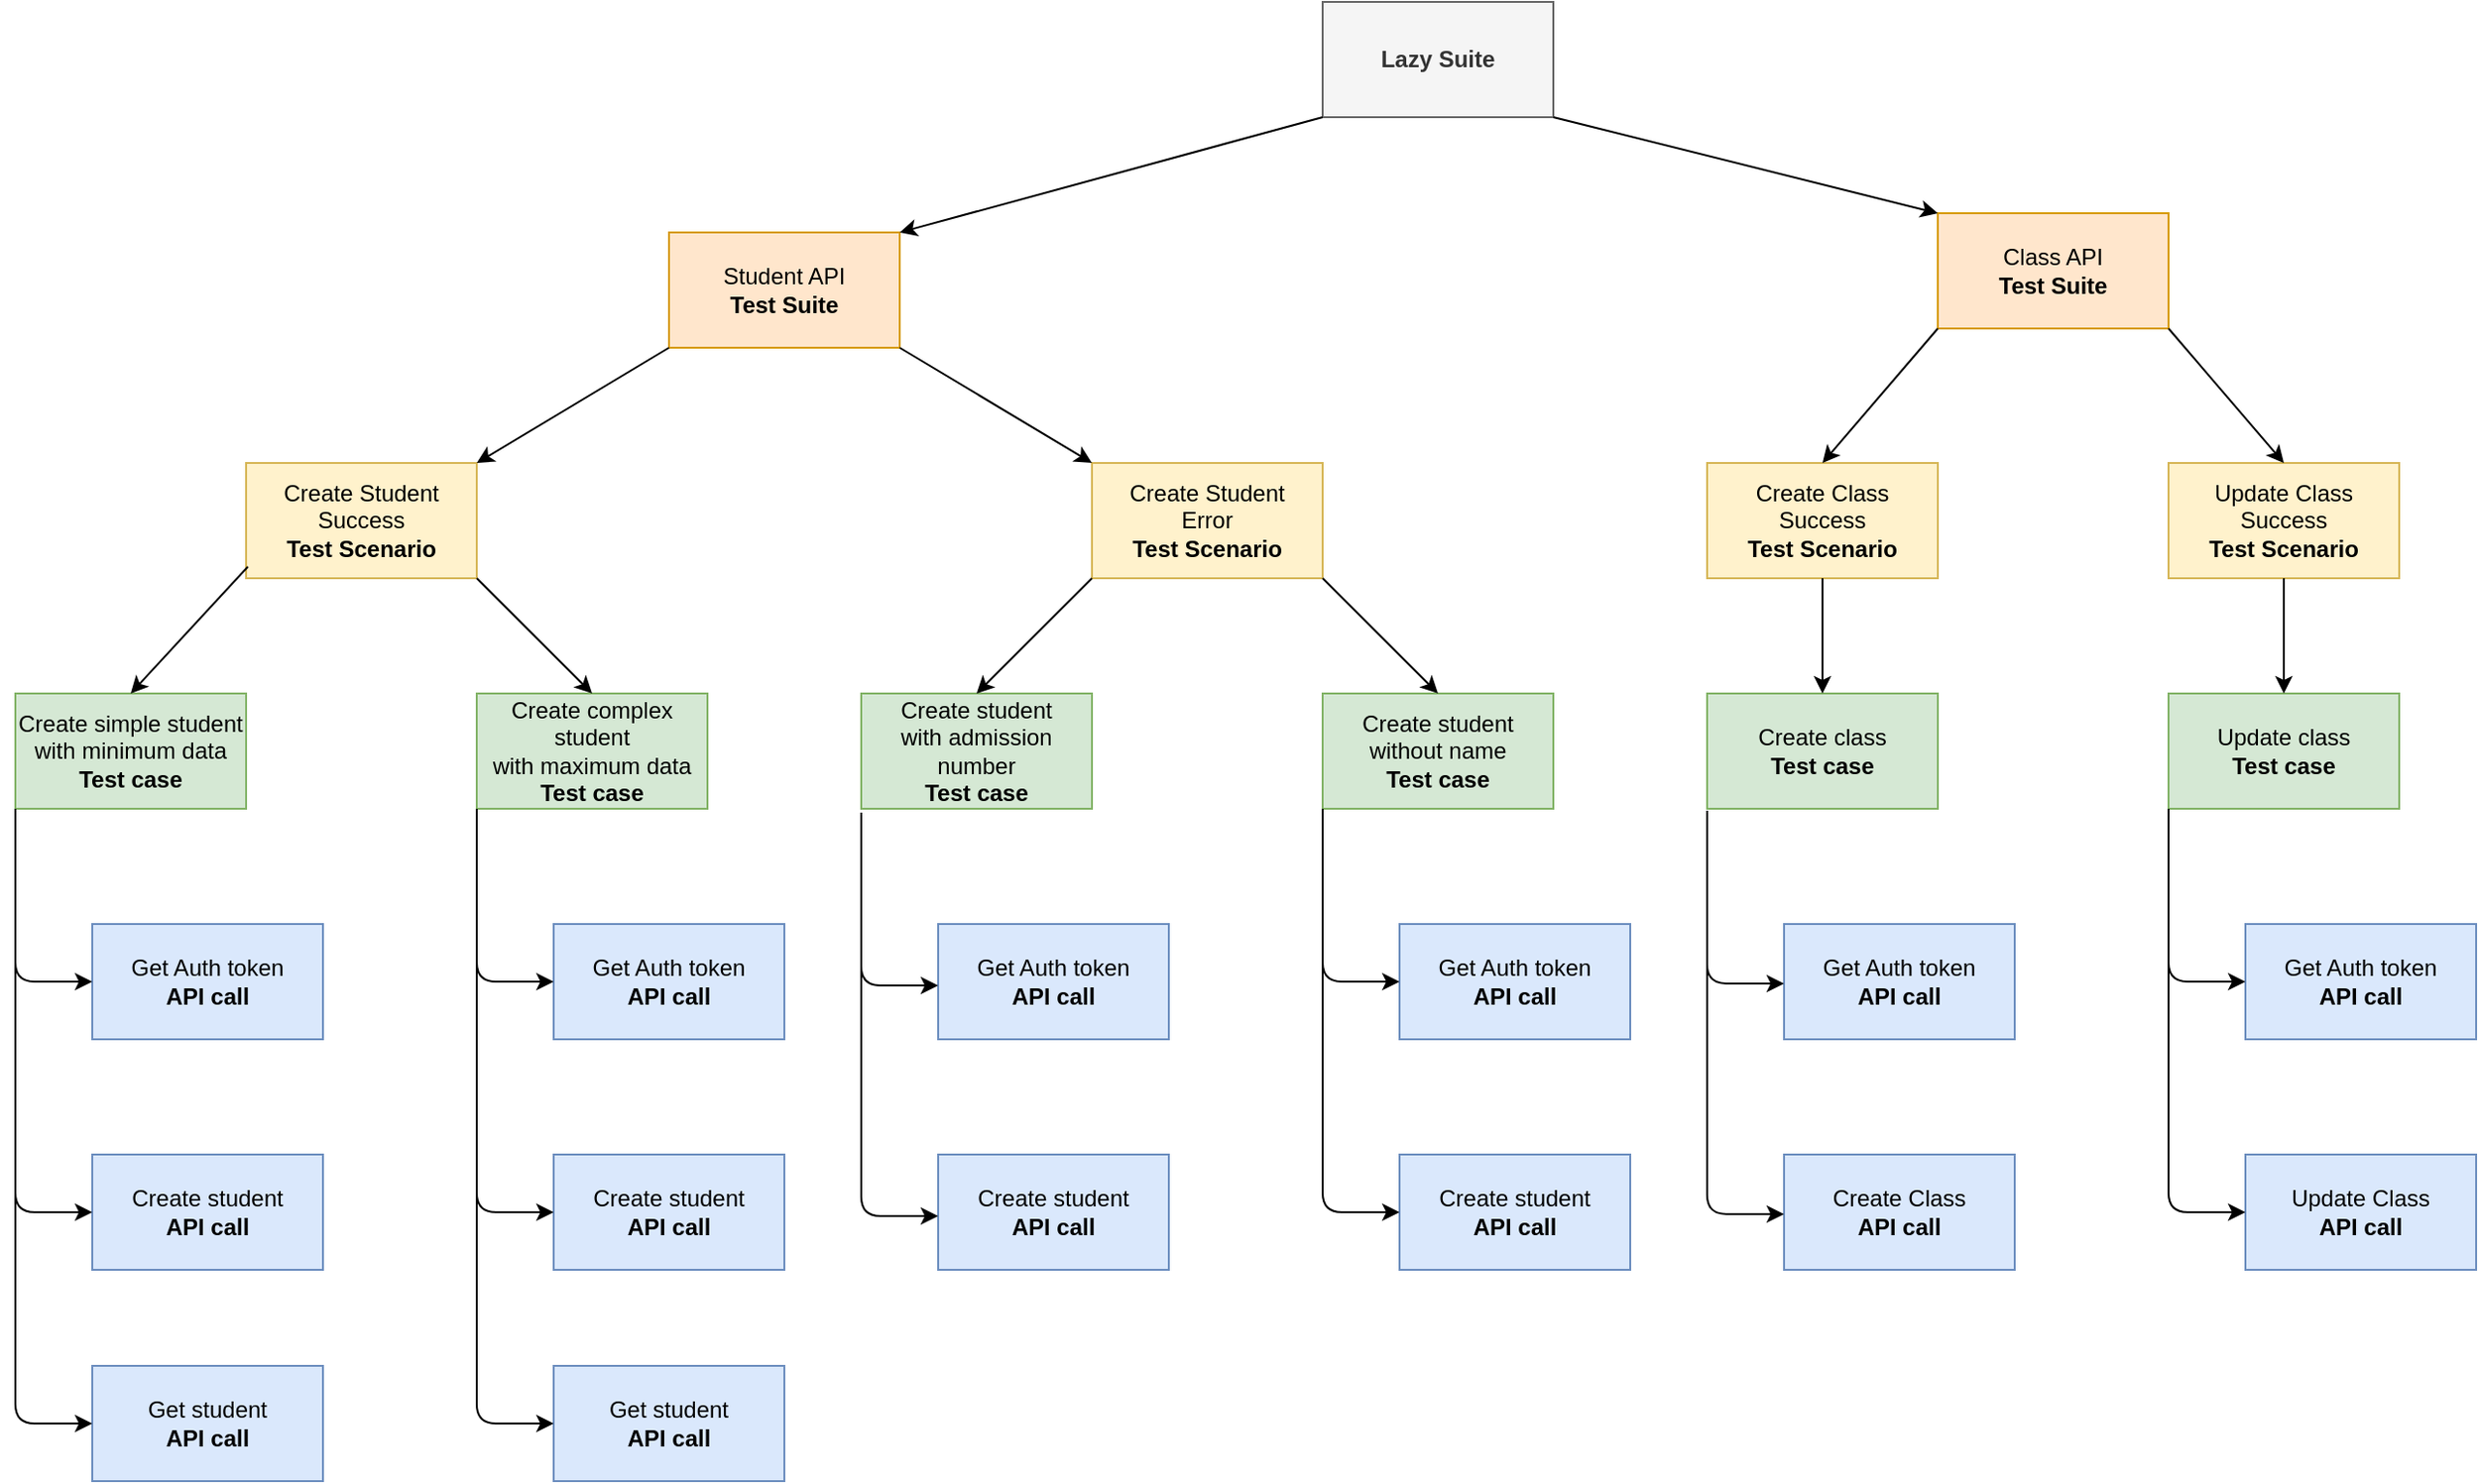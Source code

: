 <mxfile version="12.9.7" type="device"><diagram id="zbqR8eJ-utmt8EVd7Cw1" name="Page-1"><mxGraphModel dx="1651" dy="494" grid="1" gridSize="10" guides="1" tooltips="1" connect="1" arrows="1" fold="1" page="1" pageScale="1" pageWidth="850" pageHeight="1100" math="0" shadow="0"><root><mxCell id="0"/><mxCell id="1" parent="0"/><mxCell id="OnIW1pxpIP-Adph0zlfm-1" value="&lt;b&gt;Lazy Suite&lt;/b&gt;" style="rounded=0;whiteSpace=wrap;html=1;fillColor=#f5f5f5;strokeColor=#666666;fontColor=#333333;" vertex="1" parent="1"><mxGeometry x="320" y="80" width="120" height="60" as="geometry"/></mxCell><mxCell id="OnIW1pxpIP-Adph0zlfm-2" value="Student API&lt;br&gt;&lt;b&gt;Test Suite&lt;/b&gt;" style="rounded=0;whiteSpace=wrap;html=1;fillColor=#ffe6cc;strokeColor=#d79b00;" vertex="1" parent="1"><mxGeometry x="-20" y="200" width="120" height="60" as="geometry"/></mxCell><mxCell id="OnIW1pxpIP-Adph0zlfm-3" value="Class API&lt;br&gt;&lt;b&gt;Test Suite&lt;/b&gt;" style="rounded=0;whiteSpace=wrap;html=1;fillColor=#ffe6cc;strokeColor=#d79b00;" vertex="1" parent="1"><mxGeometry x="640" y="190" width="120" height="60" as="geometry"/></mxCell><mxCell id="OnIW1pxpIP-Adph0zlfm-4" value="Create Student Success&lt;br&gt;&lt;b&gt;Test Scenario&lt;/b&gt;" style="rounded=0;whiteSpace=wrap;html=1;fillColor=#fff2cc;strokeColor=#d6b656;" vertex="1" parent="1"><mxGeometry x="-240" y="320" width="120" height="60" as="geometry"/></mxCell><mxCell id="OnIW1pxpIP-Adph0zlfm-5" value="Create Student&lt;br&gt;Error&lt;br&gt;&lt;b&gt;Test Scenario&lt;/b&gt;" style="rounded=0;whiteSpace=wrap;html=1;fillColor=#fff2cc;strokeColor=#d6b656;" vertex="1" parent="1"><mxGeometry x="200" y="320" width="120" height="60" as="geometry"/></mxCell><mxCell id="OnIW1pxpIP-Adph0zlfm-6" value="Create Class&lt;br&gt;Success&lt;br&gt;&lt;b&gt;Test Scenario&lt;/b&gt;" style="rounded=0;whiteSpace=wrap;html=1;fillColor=#fff2cc;strokeColor=#d6b656;" vertex="1" parent="1"><mxGeometry x="520" y="320" width="120" height="60" as="geometry"/></mxCell><mxCell id="OnIW1pxpIP-Adph0zlfm-7" value="Update Class&lt;br&gt;Success&lt;br&gt;&lt;b&gt;Test Scenario&lt;/b&gt;" style="rounded=0;whiteSpace=wrap;html=1;fillColor=#fff2cc;strokeColor=#d6b656;" vertex="1" parent="1"><mxGeometry x="760" y="320" width="120" height="60" as="geometry"/></mxCell><mxCell id="OnIW1pxpIP-Adph0zlfm-9" value="Create simple student&lt;br&gt;with minimum data&lt;br&gt;&lt;b&gt;Test case&lt;/b&gt;" style="rounded=0;whiteSpace=wrap;html=1;fillColor=#d5e8d4;strokeColor=#82b366;" vertex="1" parent="1"><mxGeometry x="-360" y="440" width="120" height="60" as="geometry"/></mxCell><mxCell id="OnIW1pxpIP-Adph0zlfm-10" value="&lt;span style=&quot;white-space: normal&quot;&gt;Create complex student&lt;/span&gt;&lt;br style=&quot;white-space: normal&quot;&gt;&lt;span style=&quot;white-space: normal&quot;&gt;with maximum data&lt;/span&gt;&lt;br style=&quot;white-space: normal&quot;&gt;&lt;span style=&quot;white-space: normal&quot;&gt;&lt;b&gt;Test case&lt;/b&gt;&lt;/span&gt;" style="rounded=0;whiteSpace=wrap;html=1;fillColor=#d5e8d4;strokeColor=#82b366;" vertex="1" parent="1"><mxGeometry x="-120" y="440" width="120" height="60" as="geometry"/></mxCell><mxCell id="OnIW1pxpIP-Adph0zlfm-11" value="Get Auth token&lt;br&gt;&lt;b&gt;API call&lt;/b&gt;" style="rounded=0;whiteSpace=wrap;html=1;fillColor=#dae8fc;strokeColor=#6c8ebf;" vertex="1" parent="1"><mxGeometry x="-320" y="560" width="120" height="60" as="geometry"/></mxCell><mxCell id="OnIW1pxpIP-Adph0zlfm-12" value="&lt;span style=&quot;white-space: normal&quot;&gt;Create student&lt;/span&gt;&lt;br style=&quot;white-space: normal&quot;&gt;&lt;span style=&quot;white-space: normal&quot;&gt;&lt;b&gt;API call&lt;/b&gt;&lt;/span&gt;" style="rounded=0;whiteSpace=wrap;html=1;fillColor=#dae8fc;strokeColor=#6c8ebf;" vertex="1" parent="1"><mxGeometry x="-320" y="680" width="120" height="60" as="geometry"/></mxCell><mxCell id="OnIW1pxpIP-Adph0zlfm-13" value="&lt;span style=&quot;white-space: normal&quot;&gt;Get student&lt;/span&gt;&lt;br style=&quot;white-space: normal&quot;&gt;&lt;span style=&quot;white-space: normal&quot;&gt;&lt;b&gt;API call&lt;/b&gt;&lt;/span&gt;" style="rounded=0;whiteSpace=wrap;html=1;fillColor=#dae8fc;strokeColor=#6c8ebf;" vertex="1" parent="1"><mxGeometry x="-320" y="790" width="120" height="60" as="geometry"/></mxCell><mxCell id="OnIW1pxpIP-Adph0zlfm-15" value="Get Auth token&lt;br&gt;&lt;b&gt;API call&lt;/b&gt;" style="rounded=0;whiteSpace=wrap;html=1;fillColor=#dae8fc;strokeColor=#6c8ebf;" vertex="1" parent="1"><mxGeometry x="-80" y="560" width="120" height="60" as="geometry"/></mxCell><mxCell id="OnIW1pxpIP-Adph0zlfm-16" value="&lt;span style=&quot;white-space: normal&quot;&gt;Create student&lt;/span&gt;&lt;br style=&quot;white-space: normal&quot;&gt;&lt;span style=&quot;white-space: normal&quot;&gt;&lt;b&gt;API call&lt;/b&gt;&lt;/span&gt;" style="rounded=0;whiteSpace=wrap;html=1;fillColor=#dae8fc;strokeColor=#6c8ebf;" vertex="1" parent="1"><mxGeometry x="-80" y="680" width="120" height="60" as="geometry"/></mxCell><mxCell id="OnIW1pxpIP-Adph0zlfm-17" value="&lt;span style=&quot;white-space: normal&quot;&gt;Get student&lt;/span&gt;&lt;br style=&quot;white-space: normal&quot;&gt;&lt;span style=&quot;white-space: normal&quot;&gt;&lt;b&gt;API call&lt;/b&gt;&lt;/span&gt;" style="rounded=0;whiteSpace=wrap;html=1;fillColor=#dae8fc;strokeColor=#6c8ebf;" vertex="1" parent="1"><mxGeometry x="-80" y="790" width="120" height="60" as="geometry"/></mxCell><mxCell id="OnIW1pxpIP-Adph0zlfm-18" value="Create student&lt;br&gt;with admission number&lt;br&gt;&lt;b&gt;Test case&lt;/b&gt;" style="rounded=0;whiteSpace=wrap;html=1;fillColor=#d5e8d4;strokeColor=#82b366;" vertex="1" parent="1"><mxGeometry x="80" y="440" width="120" height="60" as="geometry"/></mxCell><mxCell id="OnIW1pxpIP-Adph0zlfm-19" value="Create student without name&lt;br style=&quot;white-space: normal&quot;&gt;&lt;span style=&quot;white-space: normal&quot;&gt;&lt;b&gt;Test case&lt;/b&gt;&lt;/span&gt;" style="rounded=0;whiteSpace=wrap;html=1;fillColor=#d5e8d4;strokeColor=#82b366;" vertex="1" parent="1"><mxGeometry x="320" y="440" width="120" height="60" as="geometry"/></mxCell><mxCell id="OnIW1pxpIP-Adph0zlfm-20" value="Get Auth token&lt;br&gt;&lt;b&gt;API call&lt;/b&gt;" style="rounded=0;whiteSpace=wrap;html=1;fillColor=#dae8fc;strokeColor=#6c8ebf;" vertex="1" parent="1"><mxGeometry x="120" y="560" width="120" height="60" as="geometry"/></mxCell><mxCell id="OnIW1pxpIP-Adph0zlfm-21" value="&lt;span style=&quot;white-space: normal&quot;&gt;Create student&lt;/span&gt;&lt;br style=&quot;white-space: normal&quot;&gt;&lt;span style=&quot;white-space: normal&quot;&gt;&lt;b&gt;API call&lt;/b&gt;&lt;/span&gt;" style="rounded=0;whiteSpace=wrap;html=1;fillColor=#dae8fc;strokeColor=#6c8ebf;" vertex="1" parent="1"><mxGeometry x="120" y="680" width="120" height="60" as="geometry"/></mxCell><mxCell id="OnIW1pxpIP-Adph0zlfm-23" value="Get Auth token&lt;br&gt;&lt;b&gt;API call&lt;/b&gt;" style="rounded=0;whiteSpace=wrap;html=1;fillColor=#dae8fc;strokeColor=#6c8ebf;" vertex="1" parent="1"><mxGeometry x="360" y="560" width="120" height="60" as="geometry"/></mxCell><mxCell id="OnIW1pxpIP-Adph0zlfm-24" value="&lt;span style=&quot;white-space: normal&quot;&gt;Create student&lt;/span&gt;&lt;br style=&quot;white-space: normal&quot;&gt;&lt;span style=&quot;white-space: normal&quot;&gt;&lt;b&gt;API call&lt;/b&gt;&lt;/span&gt;" style="rounded=0;whiteSpace=wrap;html=1;fillColor=#dae8fc;strokeColor=#6c8ebf;" vertex="1" parent="1"><mxGeometry x="360" y="680" width="120" height="60" as="geometry"/></mxCell><mxCell id="OnIW1pxpIP-Adph0zlfm-26" value="Create class&lt;br style=&quot;white-space: normal&quot;&gt;&lt;span style=&quot;white-space: normal&quot;&gt;&lt;b&gt;Test case&lt;/b&gt;&lt;/span&gt;" style="rounded=0;whiteSpace=wrap;html=1;fillColor=#d5e8d4;strokeColor=#82b366;" vertex="1" parent="1"><mxGeometry x="520" y="440" width="120" height="60" as="geometry"/></mxCell><mxCell id="OnIW1pxpIP-Adph0zlfm-27" value="Get Auth token&lt;br&gt;&lt;b&gt;API call&lt;/b&gt;" style="rounded=0;whiteSpace=wrap;html=1;fillColor=#dae8fc;strokeColor=#6c8ebf;" vertex="1" parent="1"><mxGeometry x="560" y="560" width="120" height="60" as="geometry"/></mxCell><mxCell id="OnIW1pxpIP-Adph0zlfm-28" value="&lt;span style=&quot;white-space: normal&quot;&gt;Create Class&lt;/span&gt;&lt;br style=&quot;white-space: normal&quot;&gt;&lt;span style=&quot;white-space: normal&quot;&gt;&lt;b&gt;API call&lt;/b&gt;&lt;/span&gt;" style="rounded=0;whiteSpace=wrap;html=1;fillColor=#dae8fc;strokeColor=#6c8ebf;" vertex="1" parent="1"><mxGeometry x="560" y="680" width="120" height="60" as="geometry"/></mxCell><mxCell id="OnIW1pxpIP-Adph0zlfm-29" value="Update class&lt;br style=&quot;white-space: normal&quot;&gt;&lt;span style=&quot;white-space: normal&quot;&gt;&lt;b&gt;Test case&lt;/b&gt;&lt;/span&gt;" style="rounded=0;whiteSpace=wrap;html=1;fillColor=#d5e8d4;strokeColor=#82b366;" vertex="1" parent="1"><mxGeometry x="760" y="440" width="120" height="60" as="geometry"/></mxCell><mxCell id="OnIW1pxpIP-Adph0zlfm-30" value="Get Auth token&lt;br&gt;&lt;b&gt;API call&lt;/b&gt;" style="rounded=0;whiteSpace=wrap;html=1;fillColor=#dae8fc;strokeColor=#6c8ebf;" vertex="1" parent="1"><mxGeometry x="800" y="560" width="120" height="60" as="geometry"/></mxCell><mxCell id="OnIW1pxpIP-Adph0zlfm-31" value="&lt;span style=&quot;white-space: normal&quot;&gt;Update Class&lt;/span&gt;&lt;br style=&quot;white-space: normal&quot;&gt;&lt;span style=&quot;white-space: normal&quot;&gt;&lt;b&gt;API call&lt;/b&gt;&lt;/span&gt;" style="rounded=0;whiteSpace=wrap;html=1;fillColor=#dae8fc;strokeColor=#6c8ebf;" vertex="1" parent="1"><mxGeometry x="800" y="680" width="120" height="60" as="geometry"/></mxCell><mxCell id="OnIW1pxpIP-Adph0zlfm-32" value="" style="endArrow=classic;html=1;entryX=0;entryY=0.5;entryDx=0;entryDy=0;exitX=0;exitY=1;exitDx=0;exitDy=0;" edge="1" parent="1" source="OnIW1pxpIP-Adph0zlfm-9" target="OnIW1pxpIP-Adph0zlfm-11"><mxGeometry width="50" height="50" relative="1" as="geometry"><mxPoint x="-340" y="560" as="sourcePoint"/><mxPoint x="-330" y="540" as="targetPoint"/><Array as="points"><mxPoint x="-360" y="590"/></Array></mxGeometry></mxCell><mxCell id="OnIW1pxpIP-Adph0zlfm-33" value="" style="endArrow=classic;html=1;entryX=0;entryY=0.5;entryDx=0;entryDy=0;" edge="1" parent="1" target="OnIW1pxpIP-Adph0zlfm-12"><mxGeometry width="50" height="50" relative="1" as="geometry"><mxPoint x="-360" y="500" as="sourcePoint"/><mxPoint x="-330" y="650" as="targetPoint"/><Array as="points"><mxPoint x="-360" y="710"/></Array></mxGeometry></mxCell><mxCell id="OnIW1pxpIP-Adph0zlfm-35" value="" style="endArrow=classic;html=1;entryX=0;entryY=0.5;entryDx=0;entryDy=0;exitX=0;exitY=1;exitDx=0;exitDy=0;" edge="1" parent="1" source="OnIW1pxpIP-Adph0zlfm-9" target="OnIW1pxpIP-Adph0zlfm-13"><mxGeometry width="50" height="50" relative="1" as="geometry"><mxPoint x="-460" y="830" as="sourcePoint"/><mxPoint x="-410" y="780" as="targetPoint"/><Array as="points"><mxPoint x="-360" y="820"/></Array></mxGeometry></mxCell><mxCell id="OnIW1pxpIP-Adph0zlfm-36" value="" style="endArrow=classic;html=1;entryX=0;entryY=0.5;entryDx=0;entryDy=0;exitX=0;exitY=1;exitDx=0;exitDy=0;" edge="1" parent="1"><mxGeometry width="50" height="50" relative="1" as="geometry"><mxPoint x="-120" y="500" as="sourcePoint"/><mxPoint x="-80" y="590" as="targetPoint"/><Array as="points"><mxPoint x="-120" y="590"/></Array></mxGeometry></mxCell><mxCell id="OnIW1pxpIP-Adph0zlfm-37" value="" style="endArrow=classic;html=1;entryX=0;entryY=0.5;entryDx=0;entryDy=0;" edge="1" parent="1"><mxGeometry width="50" height="50" relative="1" as="geometry"><mxPoint x="-120" y="500" as="sourcePoint"/><mxPoint x="-80" y="710" as="targetPoint"/><Array as="points"><mxPoint x="-120" y="710"/></Array></mxGeometry></mxCell><mxCell id="OnIW1pxpIP-Adph0zlfm-38" value="" style="endArrow=classic;html=1;entryX=0;entryY=0.5;entryDx=0;entryDy=0;exitX=0;exitY=1;exitDx=0;exitDy=0;" edge="1" parent="1"><mxGeometry width="50" height="50" relative="1" as="geometry"><mxPoint x="-120" y="500" as="sourcePoint"/><mxPoint x="-80" y="820" as="targetPoint"/><Array as="points"><mxPoint x="-120" y="820"/></Array></mxGeometry></mxCell><mxCell id="OnIW1pxpIP-Adph0zlfm-39" value="" style="endArrow=classic;html=1;entryX=0;entryY=0.5;entryDx=0;entryDy=0;exitX=0;exitY=1;exitDx=0;exitDy=0;" edge="1" parent="1"><mxGeometry width="50" height="50" relative="1" as="geometry"><mxPoint x="80" y="502" as="sourcePoint"/><mxPoint x="120" y="592" as="targetPoint"/><Array as="points"><mxPoint x="80" y="592"/></Array></mxGeometry></mxCell><mxCell id="OnIW1pxpIP-Adph0zlfm-40" value="" style="endArrow=classic;html=1;entryX=0;entryY=0.5;entryDx=0;entryDy=0;" edge="1" parent="1"><mxGeometry width="50" height="50" relative="1" as="geometry"><mxPoint x="80" y="502" as="sourcePoint"/><mxPoint x="120" y="712" as="targetPoint"/><Array as="points"><mxPoint x="80" y="712"/></Array></mxGeometry></mxCell><mxCell id="OnIW1pxpIP-Adph0zlfm-42" value="" style="endArrow=classic;html=1;entryX=0;entryY=0.5;entryDx=0;entryDy=0;exitX=0;exitY=1;exitDx=0;exitDy=0;" edge="1" parent="1"><mxGeometry width="50" height="50" relative="1" as="geometry"><mxPoint x="320" y="500" as="sourcePoint"/><mxPoint x="360" y="590" as="targetPoint"/><Array as="points"><mxPoint x="320" y="590"/></Array></mxGeometry></mxCell><mxCell id="OnIW1pxpIP-Adph0zlfm-43" value="" style="endArrow=classic;html=1;entryX=0;entryY=0.5;entryDx=0;entryDy=0;" edge="1" parent="1"><mxGeometry width="50" height="50" relative="1" as="geometry"><mxPoint x="320" y="500" as="sourcePoint"/><mxPoint x="360" y="710" as="targetPoint"/><Array as="points"><mxPoint x="320" y="710"/></Array></mxGeometry></mxCell><mxCell id="OnIW1pxpIP-Adph0zlfm-44" value="" style="endArrow=classic;html=1;entryX=0;entryY=0.5;entryDx=0;entryDy=0;exitX=0;exitY=1;exitDx=0;exitDy=0;" edge="1" parent="1"><mxGeometry width="50" height="50" relative="1" as="geometry"><mxPoint x="520" y="501" as="sourcePoint"/><mxPoint x="560" y="591" as="targetPoint"/><Array as="points"><mxPoint x="520" y="591"/></Array></mxGeometry></mxCell><mxCell id="OnIW1pxpIP-Adph0zlfm-45" value="" style="endArrow=classic;html=1;entryX=0;entryY=0.5;entryDx=0;entryDy=0;" edge="1" parent="1"><mxGeometry width="50" height="50" relative="1" as="geometry"><mxPoint x="520" y="501" as="sourcePoint"/><mxPoint x="560" y="711" as="targetPoint"/><Array as="points"><mxPoint x="520" y="711"/></Array></mxGeometry></mxCell><mxCell id="OnIW1pxpIP-Adph0zlfm-46" value="" style="endArrow=classic;html=1;entryX=0;entryY=0.5;entryDx=0;entryDy=0;exitX=0;exitY=1;exitDx=0;exitDy=0;" edge="1" parent="1"><mxGeometry width="50" height="50" relative="1" as="geometry"><mxPoint x="760" y="500" as="sourcePoint"/><mxPoint x="800" y="590" as="targetPoint"/><Array as="points"><mxPoint x="760" y="590"/></Array></mxGeometry></mxCell><mxCell id="OnIW1pxpIP-Adph0zlfm-47" value="" style="endArrow=classic;html=1;entryX=0;entryY=0.5;entryDx=0;entryDy=0;" edge="1" parent="1"><mxGeometry width="50" height="50" relative="1" as="geometry"><mxPoint x="760" y="500" as="sourcePoint"/><mxPoint x="800" y="710" as="targetPoint"/><Array as="points"><mxPoint x="760" y="710"/></Array></mxGeometry></mxCell><mxCell id="OnIW1pxpIP-Adph0zlfm-48" value="" style="endArrow=classic;html=1;entryX=0.5;entryY=0;entryDx=0;entryDy=0;exitX=0.008;exitY=0.9;exitDx=0;exitDy=0;exitPerimeter=0;" edge="1" parent="1" source="OnIW1pxpIP-Adph0zlfm-4" target="OnIW1pxpIP-Adph0zlfm-9"><mxGeometry width="50" height="50" relative="1" as="geometry"><mxPoint x="-340" y="380" as="sourcePoint"/><mxPoint x="-290" y="330" as="targetPoint"/></mxGeometry></mxCell><mxCell id="OnIW1pxpIP-Adph0zlfm-49" value="" style="endArrow=classic;html=1;entryX=0.5;entryY=0;entryDx=0;entryDy=0;exitX=1;exitY=1;exitDx=0;exitDy=0;" edge="1" parent="1" source="OnIW1pxpIP-Adph0zlfm-4" target="OnIW1pxpIP-Adph0zlfm-10"><mxGeometry width="50" height="50" relative="1" as="geometry"><mxPoint x="-50" y="380" as="sourcePoint"/><mxPoint y="330" as="targetPoint"/></mxGeometry></mxCell><mxCell id="OnIW1pxpIP-Adph0zlfm-50" value="" style="endArrow=classic;html=1;entryX=1;entryY=0;entryDx=0;entryDy=0;exitX=0;exitY=1;exitDx=0;exitDy=0;" edge="1" parent="1" source="OnIW1pxpIP-Adph0zlfm-2" target="OnIW1pxpIP-Adph0zlfm-4"><mxGeometry width="50" height="50" relative="1" as="geometry"><mxPoint x="-170" y="310" as="sourcePoint"/><mxPoint x="-120" y="260" as="targetPoint"/></mxGeometry></mxCell><mxCell id="OnIW1pxpIP-Adph0zlfm-51" value="" style="endArrow=classic;html=1;entryX=0;entryY=0;entryDx=0;entryDy=0;exitX=1;exitY=1;exitDx=0;exitDy=0;" edge="1" parent="1" source="OnIW1pxpIP-Adph0zlfm-2" target="OnIW1pxpIP-Adph0zlfm-5"><mxGeometry width="50" height="50" relative="1" as="geometry"><mxPoint x="220" y="280" as="sourcePoint"/><mxPoint x="270" y="230" as="targetPoint"/></mxGeometry></mxCell><mxCell id="OnIW1pxpIP-Adph0zlfm-52" value="" style="endArrow=classic;html=1;entryX=0.5;entryY=0;entryDx=0;entryDy=0;exitX=0;exitY=1;exitDx=0;exitDy=0;" edge="1" parent="1" source="OnIW1pxpIP-Adph0zlfm-5" target="OnIW1pxpIP-Adph0zlfm-18"><mxGeometry width="50" height="50" relative="1" as="geometry"><mxPoint x="50" y="400" as="sourcePoint"/><mxPoint x="100" y="350" as="targetPoint"/></mxGeometry></mxCell><mxCell id="OnIW1pxpIP-Adph0zlfm-53" value="" style="endArrow=classic;html=1;entryX=0.5;entryY=0;entryDx=0;entryDy=0;exitX=1;exitY=1;exitDx=0;exitDy=0;" edge="1" parent="1" source="OnIW1pxpIP-Adph0zlfm-5" target="OnIW1pxpIP-Adph0zlfm-19"><mxGeometry width="50" height="50" relative="1" as="geometry"><mxPoint x="330" y="400" as="sourcePoint"/><mxPoint x="380" y="350" as="targetPoint"/></mxGeometry></mxCell><mxCell id="OnIW1pxpIP-Adph0zlfm-54" value="" style="endArrow=classic;html=1;exitX=0;exitY=1;exitDx=0;exitDy=0;entryX=0.5;entryY=0;entryDx=0;entryDy=0;" edge="1" parent="1" source="OnIW1pxpIP-Adph0zlfm-3" target="OnIW1pxpIP-Adph0zlfm-6"><mxGeometry width="50" height="50" relative="1" as="geometry"><mxPoint x="580" y="230" as="sourcePoint"/><mxPoint x="630" y="180" as="targetPoint"/></mxGeometry></mxCell><mxCell id="OnIW1pxpIP-Adph0zlfm-55" value="" style="endArrow=classic;html=1;entryX=0.5;entryY=0;entryDx=0;entryDy=0;exitX=1;exitY=1;exitDx=0;exitDy=0;" edge="1" parent="1" source="OnIW1pxpIP-Adph0zlfm-3" target="OnIW1pxpIP-Adph0zlfm-7"><mxGeometry width="50" height="50" relative="1" as="geometry"><mxPoint x="640" y="210" as="sourcePoint"/><mxPoint x="690" y="160" as="targetPoint"/></mxGeometry></mxCell><mxCell id="OnIW1pxpIP-Adph0zlfm-56" value="" style="endArrow=classic;html=1;exitX=0.5;exitY=1;exitDx=0;exitDy=0;" edge="1" parent="1" source="OnIW1pxpIP-Adph0zlfm-6" target="OnIW1pxpIP-Adph0zlfm-26"><mxGeometry width="50" height="50" relative="1" as="geometry"><mxPoint x="640" y="440" as="sourcePoint"/><mxPoint x="690" y="390" as="targetPoint"/></mxGeometry></mxCell><mxCell id="OnIW1pxpIP-Adph0zlfm-57" value="" style="endArrow=classic;html=1;entryX=0.5;entryY=0;entryDx=0;entryDy=0;exitX=0.5;exitY=1;exitDx=0;exitDy=0;" edge="1" parent="1" source="OnIW1pxpIP-Adph0zlfm-7" target="OnIW1pxpIP-Adph0zlfm-29"><mxGeometry width="50" height="50" relative="1" as="geometry"><mxPoint x="670" y="440" as="sourcePoint"/><mxPoint x="720" y="390" as="targetPoint"/></mxGeometry></mxCell><mxCell id="OnIW1pxpIP-Adph0zlfm-58" value="" style="endArrow=classic;html=1;exitX=0;exitY=1;exitDx=0;exitDy=0;entryX=1;entryY=0;entryDx=0;entryDy=0;" edge="1" parent="1" source="OnIW1pxpIP-Adph0zlfm-1" target="OnIW1pxpIP-Adph0zlfm-2"><mxGeometry width="50" height="50" relative="1" as="geometry"><mxPoint x="230" y="220" as="sourcePoint"/><mxPoint x="280" y="170" as="targetPoint"/></mxGeometry></mxCell><mxCell id="OnIW1pxpIP-Adph0zlfm-59" value="" style="endArrow=classic;html=1;exitX=1;exitY=1;exitDx=0;exitDy=0;entryX=0;entryY=0;entryDx=0;entryDy=0;" edge="1" parent="1" source="OnIW1pxpIP-Adph0zlfm-1" target="OnIW1pxpIP-Adph0zlfm-3"><mxGeometry width="50" height="50" relative="1" as="geometry"><mxPoint x="450" y="210" as="sourcePoint"/><mxPoint x="500" y="160" as="targetPoint"/></mxGeometry></mxCell></root></mxGraphModel></diagram></mxfile>